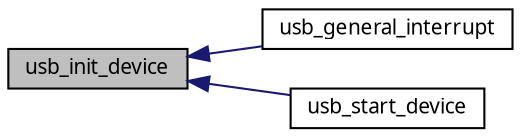 digraph G
{
  edge [fontname="FreeSans.ttf",fontsize=10,labelfontname="FreeSans.ttf",labelfontsize=10];
  node [fontname="FreeSans.ttf",fontsize=10,shape=record];
  rankdir=LR;
  Node1 [label="usb_init_device",height=0.2,width=0.4,color="black", fillcolor="grey75", style="filled" fontcolor="black"];
  Node1 -> Node2 [dir=back,color="midnightblue",fontsize=10,style="solid",fontname="FreeSans.ttf"];
  Node2 [label="usb_general_interrupt",height=0.2,width=0.4,color="black", fillcolor="white", style="filled",URL="$a00046.html#7ad5d72f4941eeb9b19fe64ef375dd71"];
  Node1 -> Node3 [dir=back,color="midnightblue",fontsize=10,style="solid",fontname="FreeSans.ttf"];
  Node3 [label="usb_start_device",height=0.2,width=0.4,color="black", fillcolor="white", style="filled",URL="$a00078.html#g3384a2b4d7c3cf2702b11ec8aaa39223"];
}
